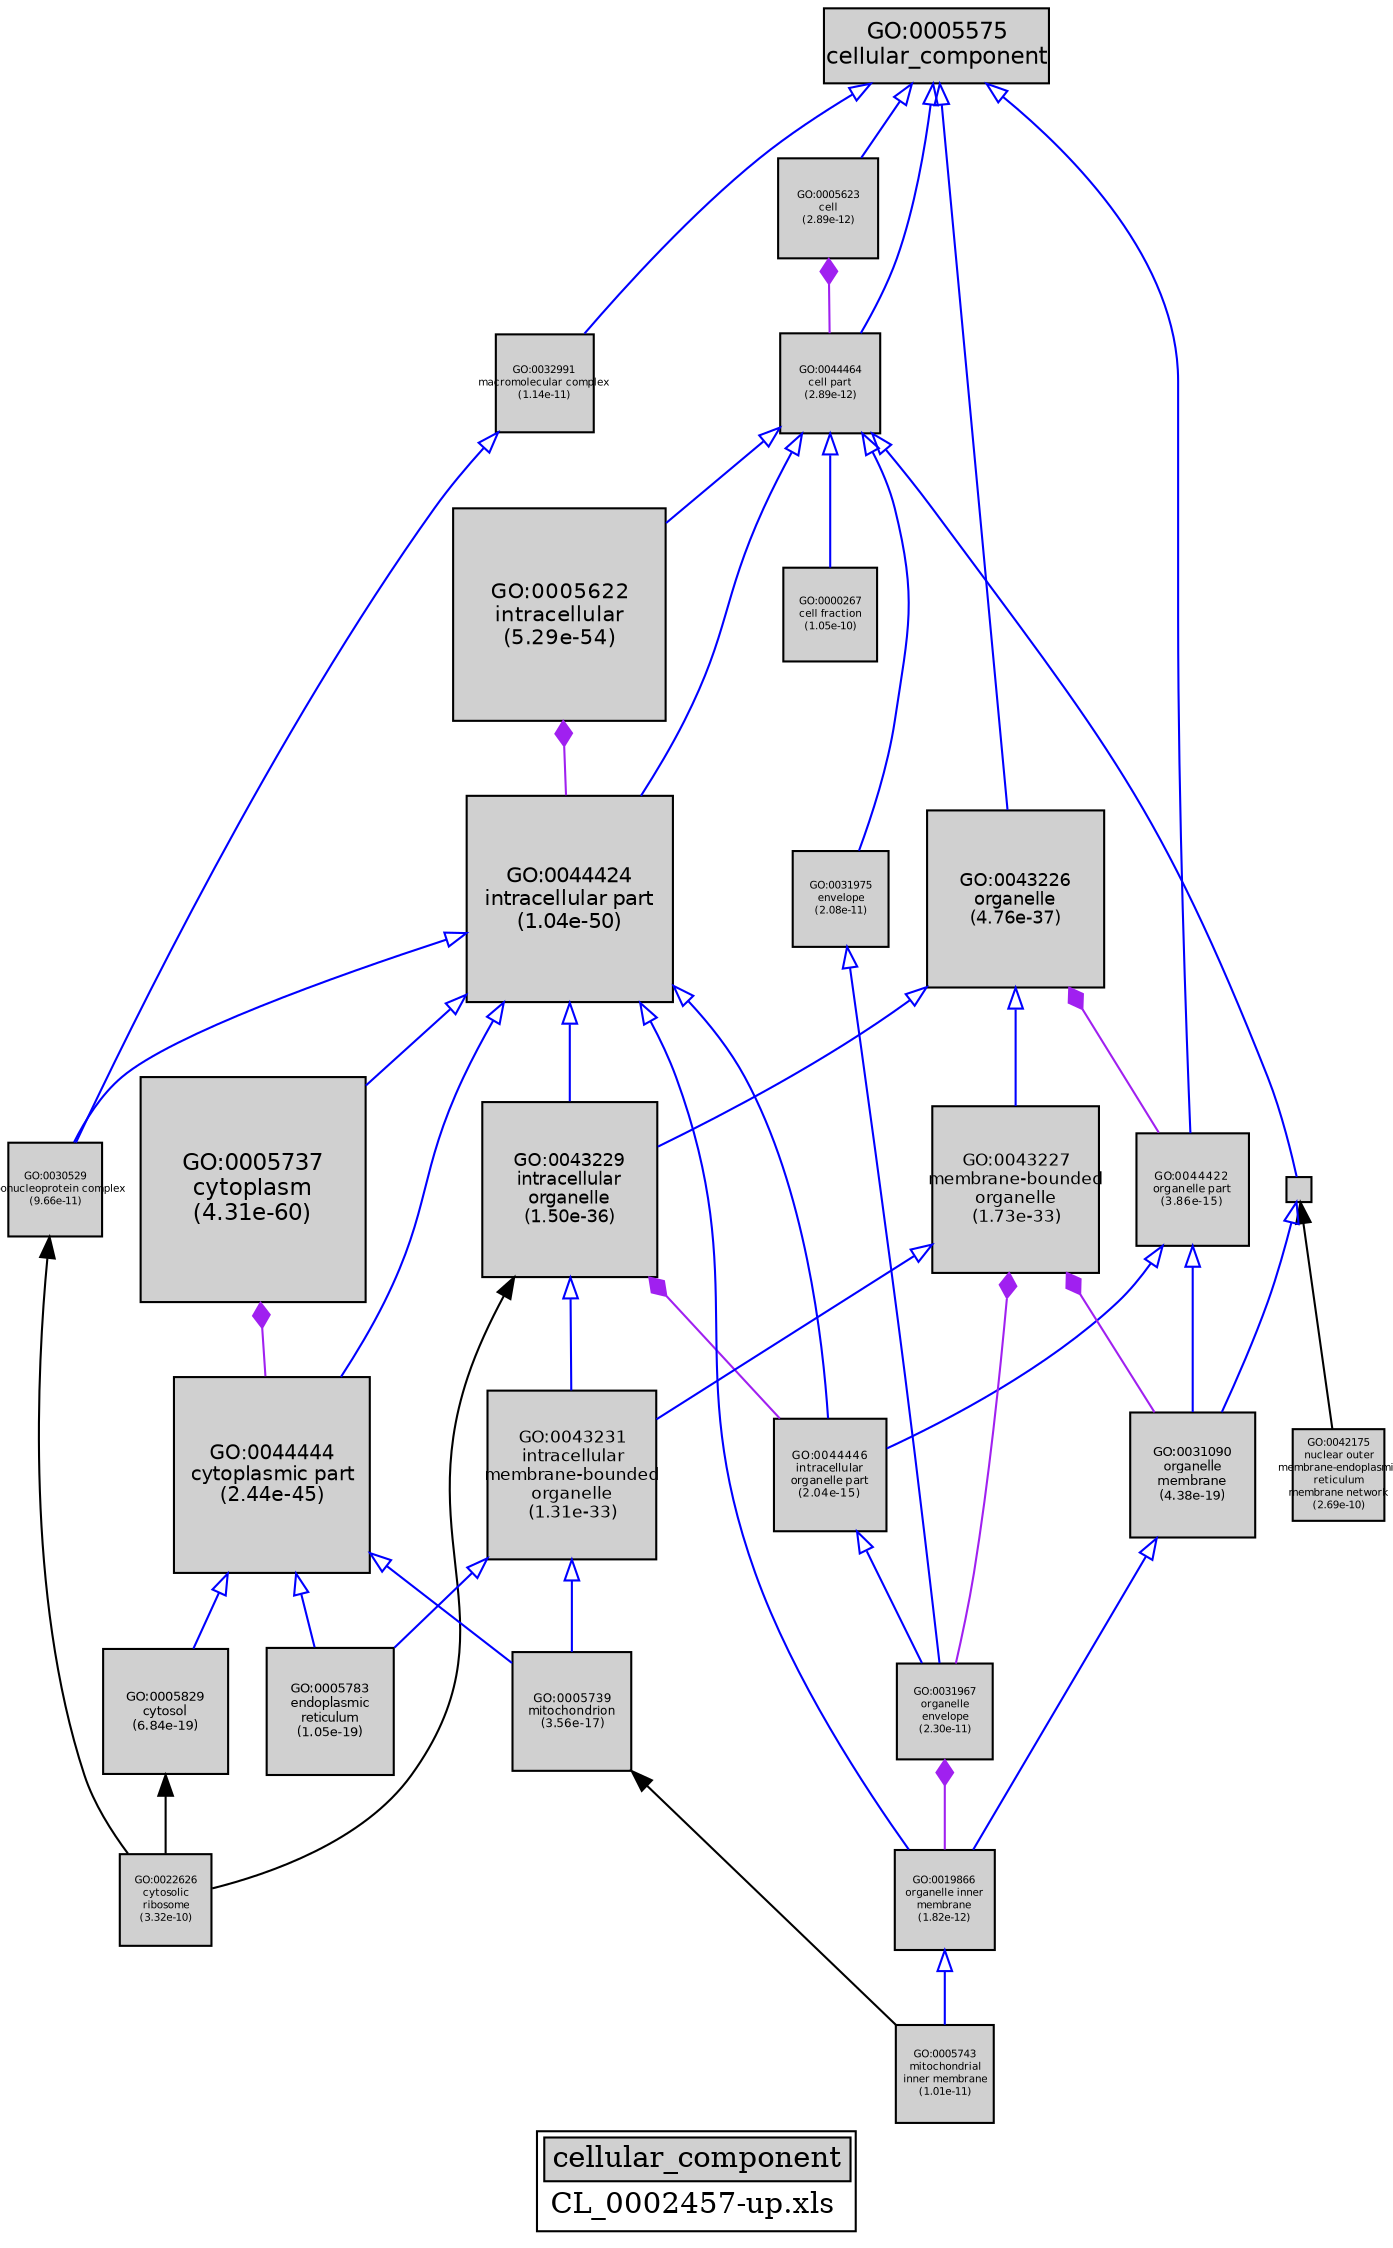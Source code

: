 digraph "cellular_component" {
graph [ bgcolor = "#FFFFFF", label = <<TABLE COLOR="black" BGCOLOR="white"><TR><TD COLSPAN="2" BGCOLOR="#D0D0D0"><FONT COLOR="black">cellular_component</FONT></TD></TR><TR><TD BORDER="0">CL_0002457-up.xls</TD></TR></TABLE>> ];
node [ fontname = "Helvetica" ];

subgraph "nodes" {

node [ style = "filled", fixedsize = "true", width = 1, shape = "box", fontsize = 9, fillcolor = "#D0D0D0", fontcolor = "black", color = "black" ];

"GO:0000267" [ URL = "#GO:0000267", label = <<TABLE BORDER="0"><TR><TD>GO:0000267<BR/>cell fraction<BR/>(1.05e-10)</TD></TR></TABLE>>, width = 0.62171453887, shape = "box", fontsize = 5.0, height = 0.62171453887 ];
"GO:0005739" [ URL = "#GO:0005739", label = <<TABLE BORDER="0"><TR><TD>GO:0005739<BR/>mitochondrion<BR/>(3.56e-17)</TD></TR></TABLE>>, width = 0.794126007235, shape = "box", fontsize = 5.71770725209, height = 0.794126007235 ];
"GO:0022626" [ URL = "#GO:0022626", label = <<TABLE BORDER="0"><TR><TD>GO:0022626<BR/>cytosolic<BR/>ribosome<BR/>(3.32e-10)</TD></TR></TABLE>>, width = 0.606347158486, shape = "box", fontsize = 5.0, height = 0.606347158486 ];
"GO:0005737" [ URL = "#GO:0005737", label = <<TABLE BORDER="0"><TR><TD>GO:0005737<BR/>cytoplasm<BR/>(4.31e-60)</TD></TR></TABLE>>, width = 1.5, shape = "box", fontsize = 10.8, height = 1.5 ];
"GO:0043229" [ URL = "#GO:0043229", label = <<TABLE BORDER="0"><TR><TD>GO:0043229<BR/>intracellular<BR/>organelle<BR/>(1.50e-36)</TD></TR></TABLE>>, width = 1.16690655155, shape = "box", fontsize = 8.40172717114, height = 1.16690655155 ];
"GO:0044422" [ URL = "#GO:0044422", label = <<TABLE BORDER="0"><TR><TD>GO:0044422<BR/>organelle part<BR/>(3.86e-15)</TD></TR></TABLE>>, width = 0.744199388389, shape = "box", fontsize = 5.3582355964, height = 0.744199388389 ];
"GO:0031975" [ URL = "#GO:0031975", label = <<TABLE BORDER="0"><TR><TD>GO:0031975<BR/>envelope<BR/>(2.08e-11)</TD></TR></TABLE>>, width = 0.642704534027, shape = "box", fontsize = 5.0, height = 0.642704534027 ];
"GO:0030529" [ URL = "#GO:0030529", label = <<TABLE BORDER="0"><TR><TD>GO:0030529<BR/>ribonucleoprotein complex<BR/>(9.66e-11)</TD></TR></TABLE>>, width = 0.622806617658, shape = "box", fontsize = 5.0, height = 0.622806617658 ];
"GO:0005829" [ URL = "#GO:0005829", label = <<TABLE BORDER="0"><TR><TD>GO:0005829<BR/>cytosol<BR/>(6.84e-19)</TD></TR></TABLE>>, width = 0.833903565, shape = "box", fontsize = 6.004105668, height = 0.833903565 ];
"GO:0044464" [ URL = "#GO:0044464", label = <<TABLE BORDER="0"><TR><TD>GO:0044464<BR/>cell part<BR/>(2.89e-12)</TD></TR></TABLE>>, width = 0.667361575949, shape = "box", fontsize = 5.0, height = 0.667361575949 ];
"GO:0043227" [ URL = "#GO:0043227", label = <<TABLE BORDER="0"><TR><TD>GO:0043227<BR/>membrane-bounded<BR/>organelle<BR/>(1.73e-33)</TD></TR></TABLE>>, width = 1.11631340875, shape = "box", fontsize = 8.03745654299, height = 1.11631340875 ];
"GO:0044424" [ URL = "#GO:0044424", label = <<TABLE BORDER="0"><TR><TD>GO:0044424<BR/>intracellular part<BR/>(1.04e-50)</TD></TR></TABLE>>, width = 1.37692749419, shape = "box", fontsize = 9.9138779582, height = 1.37692749419 ];
"GO:0005575" [ URL = "#GO:0005575", label = <<TABLE BORDER="0"><TR><TD>GO:0005575<BR/>cellular_component</TD></TR></TABLE>>, width = 1.5, shape = "box", fontsize = 10.8 ];
"GO:0043231" [ URL = "#GO:0043231", label = <<TABLE BORDER="0"><TR><TD>GO:0043231<BR/>intracellular<BR/>membrane-bounded<BR/>organelle<BR/>(1.31e-33)</TD></TR></TABLE>>, width = 1.118353158, shape = "box", fontsize = 8.05214273758, height = 1.118353158 ];
"GO:0019866" [ URL = "#GO:0019866", label = <<TABLE BORDER="0"><TR><TD>GO:0019866<BR/>organelle inner<BR/>membrane<BR/>(1.82e-12)</TD></TR></TABLE>>, width = 0.673010129967, shape = "box", fontsize = 5.0, height = 0.673010129967 ];
"GO:0005622" [ URL = "#GO:0005622", label = <<TABLE BORDER="0"><TR><TD>GO:0005622<BR/>intracellular<BR/>(5.29e-54)</TD></TR></TABLE>>, width = 1.42135818638, shape = "box", fontsize = 10.2337789419, height = 1.42135818638 ];
"GO:0042175" [ URL = "#GO:0042175", label = <<TABLE BORDER="0"><TR><TD>GO:0042175<BR/>nuclear outer<BR/>membrane-endoplasmic<BR/>reticulum<BR/>membrane network<BR/>(2.69e-10)</TD></TR></TABLE>>, width = 0.609201785113, shape = "box", fontsize = 5.0, height = 0.609201785113 ];
"GO:0044444" [ URL = "#GO:0044444", label = <<TABLE BORDER="0"><TR><TD>GO:0044444<BR/>cytoplasmic part<BR/>(2.44e-45)</TD></TR></TABLE>>, width = 1.30127418573, shape = "box", fontsize = 9.36917413725, height = 1.30127418573 ];
"GO:0005783" [ URL = "#GO:0005783", label = <<TABLE BORDER="0"><TR><TD>GO:0005783<BR/>endoplasmic<BR/>reticulum<BR/>(1.05e-19)</TD></TR></TABLE>>, width = 0.852117572132, shape = "box", fontsize = 6.13524651935, height = 0.852117572132 ];
"GO:0005743" [ URL = "#GO:0005743", label = <<TABLE BORDER="0"><TR><TD>GO:0005743<BR/>mitochondrial<BR/>inner membrane<BR/>(1.01e-11)</TD></TR></TABLE>>, width = 0.651885008844, shape = "box", fontsize = 5.0, height = 0.651885008844 ];
"GO:0031967" [ URL = "#GO:0031967", label = <<TABLE BORDER="0"><TR><TD>GO:0031967<BR/>organelle<BR/>envelope<BR/>(2.30e-11)</TD></TR></TABLE>>, width = 0.641405387971, shape = "box", fontsize = 5.0, height = 0.641405387971 ];
"GO:0032991" [ URL = "#GO:0032991", label = <<TABLE BORDER="0"><TR><TD>GO:0032991<BR/>macromolecular complex<BR/>(1.14e-11)</TD></TR></TABLE>>, width = 0.650338331785, shape = "box", fontsize = 5.0, height = 0.650338331785 ];
"GO:0031090" [ URL = "#GO:0031090", label = <<TABLE BORDER="0"><TR><TD>GO:0031090<BR/>organelle<BR/>membrane<BR/>(4.38e-19)</TD></TR></TABLE>>, width = 0.838279703076, shape = "box", fontsize = 6.03561386215, height = 0.838279703076 ];
"GO:0005623" [ URL = "#GO:0005623", label = <<TABLE BORDER="0"><TR><TD>GO:0005623<BR/>cell<BR/>(2.89e-12)</TD></TR></TABLE>>, width = 0.667361575949, shape = "box", fontsize = 5.0, height = 0.667361575949 ];
"GO:0016020" [ URL = "#GO:0016020", label = "", width = 0.163612166776, shape = "box", height = 0.163612166776 ];
"GO:0043226" [ URL = "#GO:0043226", label = <<TABLE BORDER="0"><TR><TD>GO:0043226<BR/>organelle<BR/>(4.76e-37)</TD></TR></TABLE>>, width = 1.17496058996, shape = "box", fontsize = 8.45971624769, height = 1.17496058996 ];
"GO:0044446" [ URL = "#GO:0044446", label = <<TABLE BORDER="0"><TR><TD>GO:0044446<BR/>intracellular<BR/>organelle part<BR/>(2.04e-15)</TD></TR></TABLE>>, width = 0.751188982545, shape = "box", fontsize = 5.40856067432, height = 0.751188982545 ];
}
subgraph "edges" {


edge [ dir = "back", weight = 1 ];
subgraph "regulates" {


edge [ color = "cyan", arrowtail = "none" ];
subgraph "positive" {


edge [ color = "green", arrowtail = "vee" ];
}
subgraph "negative" {


edge [ color = "red", arrowtail = "tee" ];
}
}
subgraph "part_of" {


edge [ color = "purple", arrowtail = "diamond", weight = 2.5 ];
"GO:0005622" -> "GO:0044424";
"GO:0043227" -> "GO:0031090";
"GO:0043226" -> "GO:0044422";
"GO:0043227" -> "GO:0031967";
"GO:0043229" -> "GO:0044446";
"GO:0031967" -> "GO:0019866";
"GO:0005737" -> "GO:0044444";
"GO:0005623" -> "GO:0044464";
}
subgraph "is_a" {


edge [ color = "blue", arrowtail = "empty", weight = 5.0 ];
"GO:0043231" -> "GO:0005739";
"GO:0044424" -> "GO:0019866";
"GO:0044446" -> "GO:0031967";
"GO:0044464" -> "GO:0000267";
"GO:0044464" -> "GO:0044424";
"GO:0044464" -> "GO:0016020";
"GO:0031975" -> "GO:0031967";
"GO:0044424" -> "GO:0005737";
"GO:0044424" -> "GO:0043229";
"GO:0043229" -> "GO:0043231";
"GO:0043226" -> "GO:0043227";
"GO:0005575" -> "GO:0044422";
"GO:0044424" -> "GO:0030529";
"GO:0005575" -> "GO:0043226";
"GO:0043231" -> "GO:0005783";
"GO:0044424" -> "GO:0044446";
"GO:0044444" -> "GO:0005829";
"GO:0019866" -> "GO:0005743";
"GO:0044444" -> "GO:0005783";
"GO:0032991" -> "GO:0030529";
"GO:0005575" -> "GO:0032991";
"GO:0005575" -> "GO:0044464";
"GO:0043227" -> "GO:0043231";
"GO:0044422" -> "GO:0031090";
"GO:0044422" -> "GO:0044446";
"GO:0044464" -> "GO:0005622";
"GO:0044464" -> "GO:0031975";
"GO:0043226" -> "GO:0043229";
"GO:0044444" -> "GO:0005739";
"GO:0031090" -> "GO:0019866";
"GO:0044424" -> "GO:0044444";
"GO:0005575" -> "GO:0005623";
"GO:0016020" -> "GO:0031090";
}
"GO:0005829" -> "GO:0022626";
"GO:0005739" -> "GO:0005743";
"GO:0030529" -> "GO:0022626";
"GO:0016020" -> "GO:0042175";
"GO:0043229" -> "GO:0022626";
}
}
